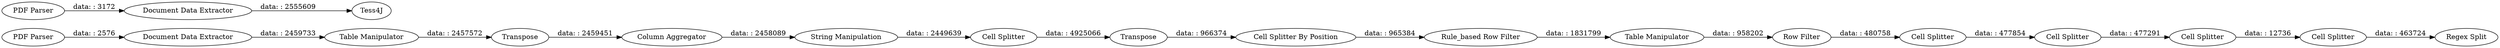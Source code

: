 digraph {
	"-1554878224658251021_32" [label="Cell Splitter By Position"]
	"5465018550018607959_35" [label="Cell Splitter"]
	"5465018550018607959_40" [label="Regex Split"]
	"-1554878224658251021_16" [label="String Manipulation"]
	"-1554878224658251021_19" [label=Transpose]
	"-1554878224658251021_28" [label="Table Manipulator"]
	"-1554878224658251021_14" [label="PDF Parser"]
	"-1554878224658251021_34" [label="Row Filter"]
	"5465018550018607959_37" [label="Cell Splitter"]
	"-1554878224658251021_31" [label="Rule_based Row Filter"]
	"-1554878224658251021_24" [label=Transpose]
	"-1554878224658251021_29" [label="Column Aggregator"]
	"-1554878224658251021_36" [label="PDF Parser"]
	"5465018550018607959_36" [label="Cell Splitter"]
	"-1554878224658251021_15" [label="Document Data Extractor"]
	"5465018550018607959_34" [label="Cell Splitter"]
	"-1554878224658251021_35" [label=Tess4J]
	"-1554878224658251021_33" [label="Table Manipulator"]
	"-1554878224658251021_17" [label="Cell Splitter"]
	"-1554878224658251021_37" [label="Document Data Extractor"]
	"-1554878224658251021_28" -> "-1554878224658251021_24" [label="data: : 2457572"]
	"-1554878224658251021_14" -> "-1554878224658251021_15" [label="data: : 2576"]
	"-1554878224658251021_16" -> "-1554878224658251021_17" [label="data: : 2449639"]
	"-1554878224658251021_34" -> "5465018550018607959_34" [label="data: : 480758"]
	"5465018550018607959_37" -> "5465018550018607959_40" [label="data: : 463724"]
	"-1554878224658251021_32" -> "-1554878224658251021_31" [label="data: : 965384"]
	"-1554878224658251021_37" -> "-1554878224658251021_35" [label="data: : 2555609"]
	"-1554878224658251021_31" -> "-1554878224658251021_33" [label="data: : 1831799"]
	"-1554878224658251021_36" -> "-1554878224658251021_37" [label="data: : 3172"]
	"5465018550018607959_36" -> "5465018550018607959_37" [label="data: : 12736"]
	"-1554878224658251021_15" -> "-1554878224658251021_28" [label="data: : 2459733"]
	"-1554878224658251021_19" -> "-1554878224658251021_32" [label="data: : 966374"]
	"-1554878224658251021_29" -> "-1554878224658251021_16" [label="data: : 2458089"]
	"-1554878224658251021_24" -> "-1554878224658251021_29" [label="data: : 2459451"]
	"-1554878224658251021_17" -> "-1554878224658251021_19" [label="data: : 4925066"]
	"-1554878224658251021_33" -> "-1554878224658251021_34" [label="data: : 958202"]
	"5465018550018607959_35" -> "5465018550018607959_36" [label="data: : 477291"]
	"5465018550018607959_34" -> "5465018550018607959_35" [label="data: : 477854"]
	rankdir=LR
}
